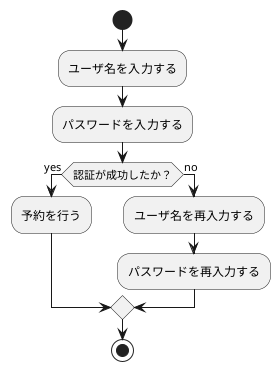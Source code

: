 @startuml

start
:ユーザ名を入力する;
:パスワードを入力する;
if (認証が成功したか？) then (yes)
  :予約を行う;
else (no)
  :ユーザ名を再入力する;
  :パスワードを再入力する;
endif
stop
@enduml
